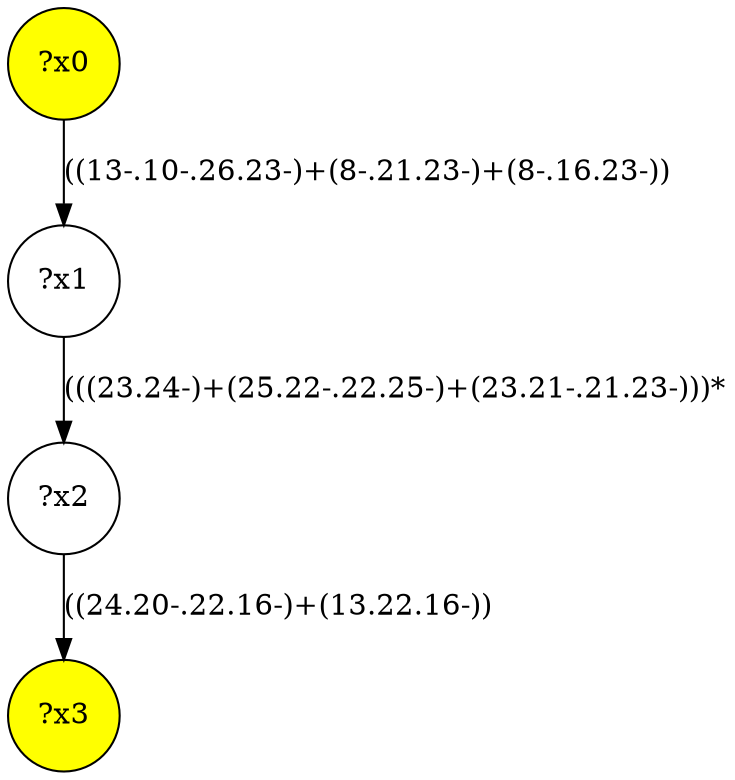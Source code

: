 digraph g {
	x0 [fillcolor="yellow", style="filled," shape=circle, label="?x0"];
	x3 [fillcolor="yellow", style="filled," shape=circle, label="?x3"];
	x1 [shape=circle, label="?x1"];
	x0 -> x1 [label="((13-.10-.26.23-)+(8-.21.23-)+(8-.16.23-))"];
	x2 [shape=circle, label="?x2"];
	x1 -> x2 [label="(((23.24-)+(25.22-.22.25-)+(23.21-.21.23-)))*"];
	x2 -> x3 [label="((24.20-.22.16-)+(13.22.16-))"];
}
